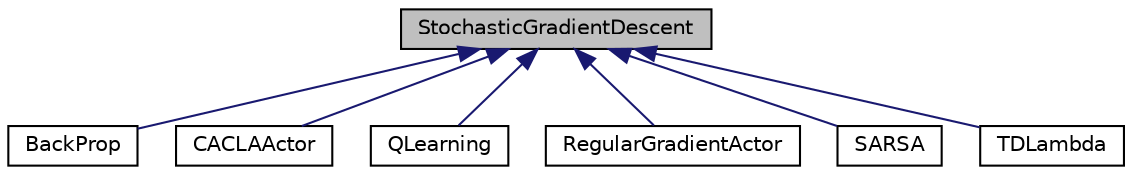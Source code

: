 digraph "StochasticGradientDescent"
{
  edge [fontname="Helvetica",fontsize="10",labelfontname="Helvetica",labelfontsize="10"];
  node [fontname="Helvetica",fontsize="10",shape=record];
  Node1 [label="StochasticGradientDescent",height=0.2,width=0.4,color="black", fillcolor="grey75", style="filled", fontcolor="black"];
  Node1 -> Node2 [dir="back",color="midnightblue",fontsize="10",style="solid",fontname="Helvetica"];
  Node2 [label="BackProp",height=0.2,width=0.4,color="black", fillcolor="white", style="filled",URL="$class_back_prop.html"];
  Node1 -> Node3 [dir="back",color="midnightblue",fontsize="10",style="solid",fontname="Helvetica"];
  Node3 [label="CACLAActor",height=0.2,width=0.4,color="black", fillcolor="white", style="filled",URL="$class_c_a_c_l_a_actor.html"];
  Node1 -> Node4 [dir="back",color="midnightblue",fontsize="10",style="solid",fontname="Helvetica"];
  Node4 [label="QLearning",height=0.2,width=0.4,color="black", fillcolor="white", style="filled",URL="$class_q_learning.html"];
  Node1 -> Node5 [dir="back",color="midnightblue",fontsize="10",style="solid",fontname="Helvetica"];
  Node5 [label="RegularGradientActor",height=0.2,width=0.4,color="black", fillcolor="white", style="filled",URL="$class_regular_gradient_actor.html"];
  Node1 -> Node6 [dir="back",color="midnightblue",fontsize="10",style="solid",fontname="Helvetica"];
  Node6 [label="SARSA",height=0.2,width=0.4,color="black", fillcolor="white", style="filled",URL="$class_s_a_r_s_a.html"];
  Node1 -> Node7 [dir="back",color="midnightblue",fontsize="10",style="solid",fontname="Helvetica"];
  Node7 [label="TDLambda",height=0.2,width=0.4,color="black", fillcolor="white", style="filled",URL="$class_t_d_lambda.html"];
}
